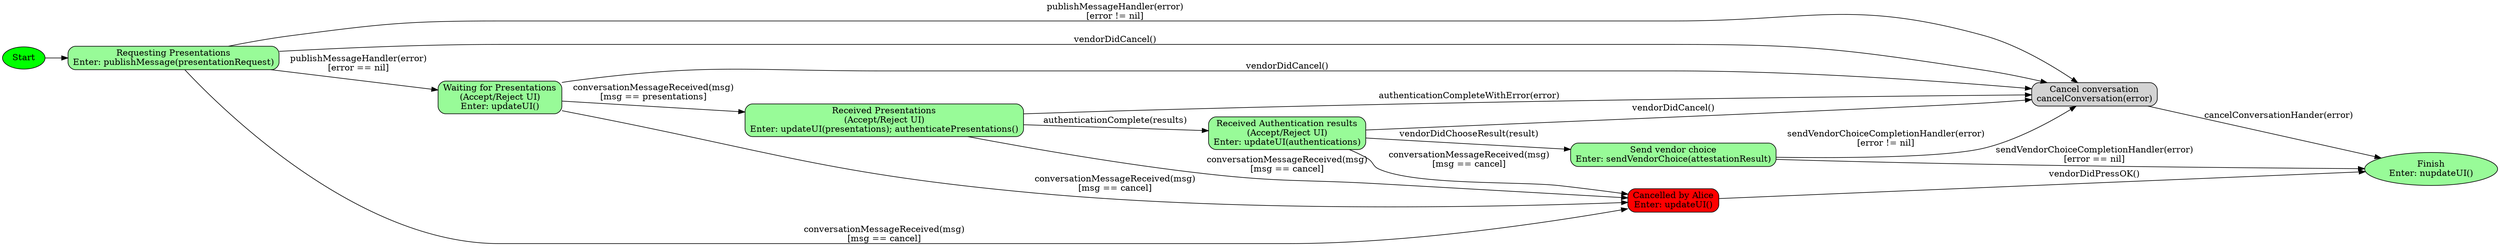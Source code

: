 digraph ClaimantSession {
  rankdir="LR"
 
  start -> requestingPresentation 
 
  requestingPresentation -> cancel [label = "publishMessageHandler(error)\n[error != nil]"]
  requestingPresentation -> cancelledByOtherSide [label="conversationMessageReceived(msg)\n[msg == cancel]"]
  requestingPresentation -> waitingForPresentations [label = "publishMessageHandler(error)\n[error == nil]"]
  requestingPresentation -> cancel [label="vendorDidCancel()"]

  waitingForPresentations -> cancelledByOtherSide [label="conversationMessageReceived(msg)\n[msg == cancel]"]
  waitingForPresentations -> receivedPresentations [label="conversationMessageReceived(msg)\n[msg == presentations]"]
  waitingForPresentations -> cancel [label="vendorDidCancel()"]

  receivedPresentations -> receivedAuthenticationResults [label="authenticationComplete(results)"]
  receivedPresentations -> cancel [label="authenticationCompleteWithError(error)"]
  receivedPresentations -> cancelledByOtherSide [label="conversationMessageReceived(msg)\n[msg == cancel]"]

  receivedAuthenticationResults -> sendAttestationResult [label="vendorDidChooseResult(result)"]
  receivedAuthenticationResults -> cancel [label="vendorDidCancel()"]
  receivedAuthenticationResults -> cancelledByOtherSide [label="conversationMessageReceived(msg)\n[msg == cancel]"]

  sendAttestationResult -> cancel [label="sendVendorChoiceCompletionHandler(error)\n[error != nil]"]
  sendAttestationResult -> finish [label="sendVendorChoiceCompletionHandler(error)\n[error == nil]"]

  cancel -> finish [label = "cancelConversationHander(error)"]

  cancelledByOtherSide -> finish [label = "vendorDidPressOK()"]

# Labels for the states
  start [label="Start", style=filled, fillcolor=green]
  requestingPresentation [label = "Requesting Presentations\nEnter: publishMessage(presentationRequest)", shape=box, style="filled,rounded", fillcolor=palegreen]
  waitingForPresentations [label = "Waiting for Presentations\n(Accept/Reject UI)\nEnter: updateUI()", shape=box, style="filled,rounded", fillcolor=palegreen]
  cancelledByOtherSide [label = "Cancelled by Alice\nEnter: updateUI()", shape=box, style="filled,rounded", fillcolor=red]
  receivedPresentations [label = "Received Presentations\n(Accept/Reject UI)\nEnter: updateUI(presentations); authenticatePresentations()", shape=box, style="filled,rounded", fillcolor=palegreen]
  receivedAuthenticationResults [label = "Received Authentication results\n(Accept/Reject UI)\nEnter: updateUI(authentications)", shape=box, style="filled,rounded", fillcolor=palegreen]
  sendAttestationResult [label = "Send vendor choice\nEnter: sendVendorChoice(attestationResult)", shape=box, style="filled,rounded", fillcolor=palegreen]
  cancel [label = "Cancel conversation\ncancelConversation(error)", shape=box, style="filled,rounded"]
  finish [label = "Finish\nEnter: nupdateUI()", style=filled, fillcolor=palegreen]
}
